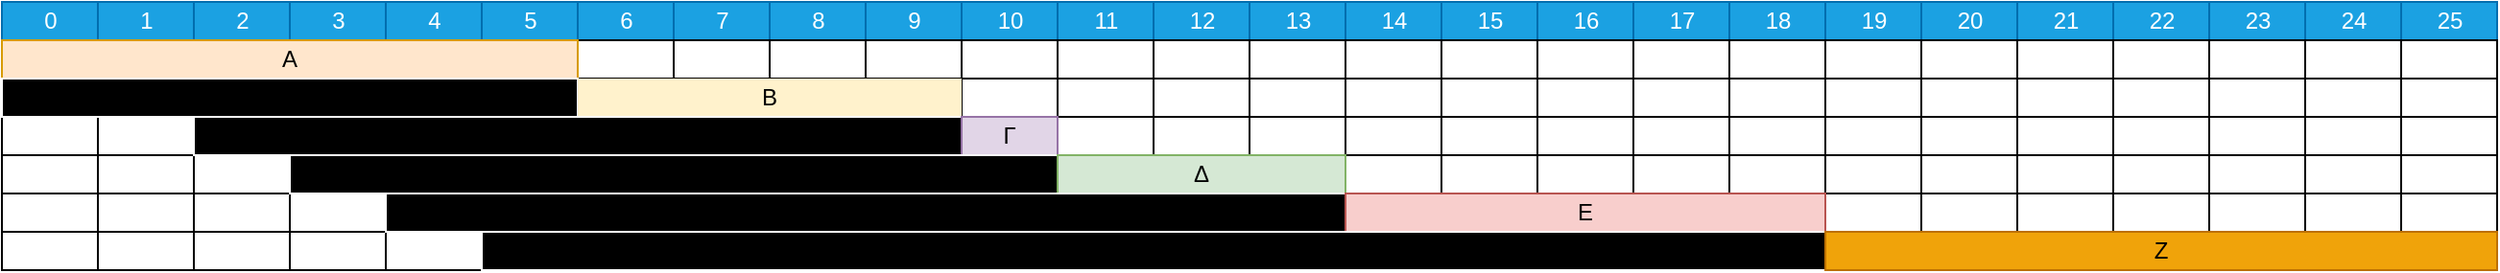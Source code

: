 <mxfile version="20.7.4" type="device"><diagram name="Page-1" id="2c4490ee-f0b8-94ab-5012-d5dc3445f7a3"><mxGraphModel dx="1434" dy="786" grid="1" gridSize="10" guides="1" tooltips="1" connect="0" arrows="1" fold="1" page="1" pageScale="1.5" pageWidth="1169" pageHeight="826" background="#ffffff" math="0" shadow="0"><root><mxCell id="0" style=";html=1;"/><mxCell id="1" style=";html=1;" parent="0"/><mxCell id="7a8b956e7d50b54d-360" value="0" style="align=center;html=1;fillColor=#1ba1e2;fontColor=#ffffff;strokeColor=#006EAF;" parent="1" vertex="1"><mxGeometry x="40" y="340" width="50" height="20" as="geometry"/></mxCell><mxCell id="ocXXfXh9jtsV70e3W2vZ-2" value="1" style="align=center;html=1;fillColor=#1ba1e2;fontColor=#ffffff;strokeColor=#006EAF;" parent="1" vertex="1"><mxGeometry x="90" y="340" width="50" height="20" as="geometry"/></mxCell><mxCell id="ocXXfXh9jtsV70e3W2vZ-3" value="2" style="align=center;html=1;fillColor=#1ba1e2;fontColor=#ffffff;strokeColor=#006EAF;" parent="1" vertex="1"><mxGeometry x="140" y="340" width="50" height="20" as="geometry"/></mxCell><mxCell id="ocXXfXh9jtsV70e3W2vZ-4" value="3" style="align=center;html=1;fillColor=#1ba1e2;fontColor=#ffffff;strokeColor=#006EAF;" parent="1" vertex="1"><mxGeometry x="190" y="340" width="50" height="20" as="geometry"/></mxCell><mxCell id="ocXXfXh9jtsV70e3W2vZ-5" value="4" style="align=center;html=1;fillColor=#1ba1e2;fontColor=#ffffff;strokeColor=#006EAF;" parent="1" vertex="1"><mxGeometry x="240" y="340" width="50" height="20" as="geometry"/></mxCell><mxCell id="ocXXfXh9jtsV70e3W2vZ-6" value="5" style="align=center;html=1;fillColor=#1ba1e2;fontColor=#ffffff;strokeColor=#006EAF;" parent="1" vertex="1"><mxGeometry x="290" y="340" width="50" height="20" as="geometry"/></mxCell><mxCell id="ocXXfXh9jtsV70e3W2vZ-7" value="6" style="align=center;html=1;fillColor=#1ba1e2;fontColor=#ffffff;strokeColor=#006EAF;" parent="1" vertex="1"><mxGeometry x="340" y="340" width="50" height="20" as="geometry"/></mxCell><mxCell id="ocXXfXh9jtsV70e3W2vZ-8" value="7" style="align=center;html=1;fillColor=#1ba1e2;fontColor=#ffffff;strokeColor=#006EAF;" parent="1" vertex="1"><mxGeometry x="390" y="340" width="50" height="20" as="geometry"/></mxCell><mxCell id="ocXXfXh9jtsV70e3W2vZ-9" value="8" style="align=center;html=1;fillColor=#1ba1e2;fontColor=#ffffff;strokeColor=#006EAF;" parent="1" vertex="1"><mxGeometry x="440" y="340" width="50" height="20" as="geometry"/></mxCell><mxCell id="ocXXfXh9jtsV70e3W2vZ-10" value="9" style="align=center;html=1;fillColor=#1ba1e2;fontColor=#ffffff;strokeColor=#006EAF;" parent="1" vertex="1"><mxGeometry x="490" y="340" width="50" height="20" as="geometry"/></mxCell><mxCell id="ocXXfXh9jtsV70e3W2vZ-11" value="10" style="align=center;html=1;fillColor=#1ba1e2;fontColor=#ffffff;strokeColor=#006EAF;" parent="1" vertex="1"><mxGeometry x="540" y="340" width="50" height="20" as="geometry"/></mxCell><mxCell id="ocXXfXh9jtsV70e3W2vZ-12" value="11" style="align=center;html=1;fillColor=#1ba1e2;fontColor=#ffffff;strokeColor=#006EAF;" parent="1" vertex="1"><mxGeometry x="590" y="340" width="50" height="20" as="geometry"/></mxCell><mxCell id="ocXXfXh9jtsV70e3W2vZ-13" value="12" style="align=center;html=1;fillColor=#1ba1e2;fontColor=#ffffff;strokeColor=#006EAF;" parent="1" vertex="1"><mxGeometry x="640" y="340" width="50" height="20" as="geometry"/></mxCell><mxCell id="ocXXfXh9jtsV70e3W2vZ-14" value="13" style="align=center;html=1;fillColor=#1ba1e2;fontColor=#ffffff;strokeColor=#006EAF;" parent="1" vertex="1"><mxGeometry x="690" y="340" width="50" height="20" as="geometry"/></mxCell><mxCell id="ocXXfXh9jtsV70e3W2vZ-15" value="14" style="align=center;html=1;fillColor=#1ba1e2;fontColor=#ffffff;strokeColor=#006EAF;" parent="1" vertex="1"><mxGeometry x="740" y="340" width="50" height="20" as="geometry"/></mxCell><mxCell id="ocXXfXh9jtsV70e3W2vZ-16" value="15" style="align=center;html=1;fillColor=#1ba1e2;fontColor=#ffffff;strokeColor=#006EAF;" parent="1" vertex="1"><mxGeometry x="790" y="340" width="50" height="20" as="geometry"/></mxCell><mxCell id="ocXXfXh9jtsV70e3W2vZ-17" value="16" style="align=center;html=1;fillColor=#1ba1e2;fontColor=#ffffff;strokeColor=#006EAF;" parent="1" vertex="1"><mxGeometry x="840" y="340" width="50" height="20" as="geometry"/></mxCell><mxCell id="ocXXfXh9jtsV70e3W2vZ-18" value="17" style="align=center;html=1;fillColor=#1ba1e2;fontColor=#ffffff;strokeColor=#006EAF;" parent="1" vertex="1"><mxGeometry x="890" y="340" width="50" height="20" as="geometry"/></mxCell><mxCell id="ocXXfXh9jtsV70e3W2vZ-19" value="18" style="align=center;html=1;fillColor=#1ba1e2;fontColor=#ffffff;strokeColor=#006EAF;" parent="1" vertex="1"><mxGeometry x="940" y="340" width="50" height="20" as="geometry"/></mxCell><mxCell id="ocXXfXh9jtsV70e3W2vZ-20" value="19" style="align=center;html=1;fillColor=#1ba1e2;fontColor=#ffffff;strokeColor=#006EAF;" parent="1" vertex="1"><mxGeometry x="990" y="340" width="50" height="20" as="geometry"/></mxCell><mxCell id="ocXXfXh9jtsV70e3W2vZ-21" value="20" style="align=center;html=1;fillColor=#1ba1e2;fontColor=#ffffff;strokeColor=#006EAF;" parent="1" vertex="1"><mxGeometry x="1040" y="340" width="50" height="20" as="geometry"/></mxCell><mxCell id="ocXXfXh9jtsV70e3W2vZ-22" value="21" style="align=center;html=1;fillColor=#1ba1e2;fontColor=#ffffff;strokeColor=#006EAF;" parent="1" vertex="1"><mxGeometry x="1090" y="340" width="50" height="20" as="geometry"/></mxCell><mxCell id="ocXXfXh9jtsV70e3W2vZ-23" value="22" style="align=center;html=1;fillColor=#1ba1e2;fontColor=#ffffff;strokeColor=#006EAF;" parent="1" vertex="1"><mxGeometry x="1140" y="340" width="50" height="20" as="geometry"/></mxCell><mxCell id="ocXXfXh9jtsV70e3W2vZ-24" value="23" style="align=center;html=1;fillColor=#1ba1e2;fontColor=#ffffff;strokeColor=#006EAF;" parent="1" vertex="1"><mxGeometry x="1190" y="340" width="50" height="20" as="geometry"/></mxCell><mxCell id="ocXXfXh9jtsV70e3W2vZ-25" value="24" style="align=center;html=1;fillColor=#1ba1e2;fontColor=#ffffff;strokeColor=#006EAF;" parent="1" vertex="1"><mxGeometry x="1240" y="340" width="50" height="20" as="geometry"/></mxCell><mxCell id="ocXXfXh9jtsV70e3W2vZ-26" value="25" style="align=center;html=1;fillColor=#1ba1e2;fontColor=#ffffff;strokeColor=#006EAF;" parent="1" vertex="1"><mxGeometry x="1290" y="340" width="50" height="20" as="geometry"/></mxCell><mxCell id="ocXXfXh9jtsV70e3W2vZ-27" value="" style="align=left;html=1;" parent="1" vertex="1"><mxGeometry x="40" y="360" width="50" height="20" as="geometry"/></mxCell><mxCell id="ocXXfXh9jtsV70e3W2vZ-28" value="" style="align=left;html=1;" parent="1" vertex="1"><mxGeometry x="90" y="360" width="50" height="20" as="geometry"/></mxCell><mxCell id="ocXXfXh9jtsV70e3W2vZ-29" value="" style="align=left;html=1;" parent="1" vertex="1"><mxGeometry x="140" y="360" width="50" height="20" as="geometry"/></mxCell><mxCell id="ocXXfXh9jtsV70e3W2vZ-30" value="" style="align=left;html=1;" parent="1" vertex="1"><mxGeometry x="190" y="360" width="50" height="20" as="geometry"/></mxCell><mxCell id="ocXXfXh9jtsV70e3W2vZ-31" value="" style="align=left;html=1;" parent="1" vertex="1"><mxGeometry x="240" y="360" width="50" height="20" as="geometry"/></mxCell><mxCell id="ocXXfXh9jtsV70e3W2vZ-32" value="" style="align=left;html=1;" parent="1" vertex="1"><mxGeometry x="290" y="360" width="50" height="20" as="geometry"/></mxCell><mxCell id="ocXXfXh9jtsV70e3W2vZ-33" value="" style="align=left;html=1;" parent="1" vertex="1"><mxGeometry x="340" y="360" width="50" height="20" as="geometry"/></mxCell><mxCell id="ocXXfXh9jtsV70e3W2vZ-34" value="" style="align=left;html=1;" parent="1" vertex="1"><mxGeometry x="390" y="360" width="50" height="20" as="geometry"/></mxCell><mxCell id="ocXXfXh9jtsV70e3W2vZ-35" value="" style="align=left;html=1;" parent="1" vertex="1"><mxGeometry x="440" y="360" width="50" height="20" as="geometry"/></mxCell><mxCell id="ocXXfXh9jtsV70e3W2vZ-36" value="" style="align=left;html=1;" parent="1" vertex="1"><mxGeometry x="490" y="360" width="50" height="20" as="geometry"/></mxCell><mxCell id="ocXXfXh9jtsV70e3W2vZ-37" value="" style="align=left;html=1;" parent="1" vertex="1"><mxGeometry x="540" y="360" width="50" height="20" as="geometry"/></mxCell><mxCell id="ocXXfXh9jtsV70e3W2vZ-38" value="" style="align=left;html=1;" parent="1" vertex="1"><mxGeometry x="590" y="360" width="50" height="20" as="geometry"/></mxCell><mxCell id="ocXXfXh9jtsV70e3W2vZ-39" value="" style="align=left;html=1;" parent="1" vertex="1"><mxGeometry x="640" y="360" width="50" height="20" as="geometry"/></mxCell><mxCell id="ocXXfXh9jtsV70e3W2vZ-40" value="" style="align=left;html=1;" parent="1" vertex="1"><mxGeometry x="690" y="360" width="50" height="20" as="geometry"/></mxCell><mxCell id="ocXXfXh9jtsV70e3W2vZ-41" value="" style="align=left;html=1;" parent="1" vertex="1"><mxGeometry x="740" y="360" width="50" height="20" as="geometry"/></mxCell><mxCell id="ocXXfXh9jtsV70e3W2vZ-42" value="" style="align=left;html=1;" parent="1" vertex="1"><mxGeometry x="790" y="360" width="50" height="20" as="geometry"/></mxCell><mxCell id="ocXXfXh9jtsV70e3W2vZ-43" value="" style="align=left;html=1;" parent="1" vertex="1"><mxGeometry x="840" y="360" width="50" height="20" as="geometry"/></mxCell><mxCell id="ocXXfXh9jtsV70e3W2vZ-44" value="" style="align=left;html=1;" parent="1" vertex="1"><mxGeometry x="890" y="360" width="50" height="20" as="geometry"/></mxCell><mxCell id="ocXXfXh9jtsV70e3W2vZ-45" value="" style="align=left;html=1;" parent="1" vertex="1"><mxGeometry x="940" y="360" width="50" height="20" as="geometry"/></mxCell><mxCell id="ocXXfXh9jtsV70e3W2vZ-46" value="" style="align=left;html=1;" parent="1" vertex="1"><mxGeometry x="990" y="360" width="50" height="20" as="geometry"/></mxCell><mxCell id="ocXXfXh9jtsV70e3W2vZ-47" value="" style="align=left;html=1;" parent="1" vertex="1"><mxGeometry x="1040" y="360" width="50" height="20" as="geometry"/></mxCell><mxCell id="ocXXfXh9jtsV70e3W2vZ-48" value="" style="align=left;html=1;" parent="1" vertex="1"><mxGeometry x="1090" y="360" width="50" height="20" as="geometry"/></mxCell><mxCell id="ocXXfXh9jtsV70e3W2vZ-49" value="" style="align=left;html=1;" parent="1" vertex="1"><mxGeometry x="1140" y="360" width="50" height="20" as="geometry"/></mxCell><mxCell id="ocXXfXh9jtsV70e3W2vZ-50" value="" style="align=left;html=1;" parent="1" vertex="1"><mxGeometry x="1190" y="360" width="50" height="20" as="geometry"/></mxCell><mxCell id="ocXXfXh9jtsV70e3W2vZ-51" value="" style="align=left;html=1;" parent="1" vertex="1"><mxGeometry x="1240" y="360" width="50" height="20" as="geometry"/></mxCell><mxCell id="ocXXfXh9jtsV70e3W2vZ-52" value="" style="align=left;html=1;" parent="1" vertex="1"><mxGeometry x="1290" y="360" width="50" height="20" as="geometry"/></mxCell><mxCell id="ocXXfXh9jtsV70e3W2vZ-53" value="" style="align=left;html=1;" parent="1" vertex="1"><mxGeometry x="40" y="380" width="50" height="20" as="geometry"/></mxCell><mxCell id="ocXXfXh9jtsV70e3W2vZ-54" value="" style="align=left;html=1;" parent="1" vertex="1"><mxGeometry x="90" y="380" width="50" height="20" as="geometry"/></mxCell><mxCell id="ocXXfXh9jtsV70e3W2vZ-55" value="" style="align=left;html=1;" parent="1" vertex="1"><mxGeometry x="140" y="380" width="50" height="20" as="geometry"/></mxCell><mxCell id="ocXXfXh9jtsV70e3W2vZ-56" value="" style="align=left;html=1;" parent="1" vertex="1"><mxGeometry x="190" y="380" width="50" height="20" as="geometry"/></mxCell><mxCell id="ocXXfXh9jtsV70e3W2vZ-57" value="" style="align=left;html=1;" parent="1" vertex="1"><mxGeometry x="240" y="380" width="50" height="20" as="geometry"/></mxCell><mxCell id="ocXXfXh9jtsV70e3W2vZ-58" value="" style="align=left;html=1;" parent="1" vertex="1"><mxGeometry x="290" y="380" width="50" height="20" as="geometry"/></mxCell><mxCell id="ocXXfXh9jtsV70e3W2vZ-59" value="" style="align=left;html=1;" parent="1" vertex="1"><mxGeometry x="340" y="380" width="50" height="20" as="geometry"/></mxCell><mxCell id="ocXXfXh9jtsV70e3W2vZ-60" value="" style="align=left;html=1;" parent="1" vertex="1"><mxGeometry x="390" y="380" width="50" height="20" as="geometry"/></mxCell><mxCell id="ocXXfXh9jtsV70e3W2vZ-61" value="" style="align=left;html=1;" parent="1" vertex="1"><mxGeometry x="440" y="380" width="50" height="20" as="geometry"/></mxCell><mxCell id="ocXXfXh9jtsV70e3W2vZ-62" value="" style="align=left;html=1;" parent="1" vertex="1"><mxGeometry x="490" y="380" width="50" height="20" as="geometry"/></mxCell><mxCell id="ocXXfXh9jtsV70e3W2vZ-63" value="" style="align=left;html=1;" parent="1" vertex="1"><mxGeometry x="540" y="380" width="50" height="20" as="geometry"/></mxCell><mxCell id="ocXXfXh9jtsV70e3W2vZ-64" value="" style="align=left;html=1;" parent="1" vertex="1"><mxGeometry x="590" y="380" width="50" height="20" as="geometry"/></mxCell><mxCell id="ocXXfXh9jtsV70e3W2vZ-65" value="" style="align=left;html=1;" parent="1" vertex="1"><mxGeometry x="640" y="380" width="50" height="20" as="geometry"/></mxCell><mxCell id="ocXXfXh9jtsV70e3W2vZ-66" value="" style="align=left;html=1;" parent="1" vertex="1"><mxGeometry x="690" y="380" width="50" height="20" as="geometry"/></mxCell><mxCell id="ocXXfXh9jtsV70e3W2vZ-67" value="" style="align=left;html=1;" parent="1" vertex="1"><mxGeometry x="740" y="380" width="50" height="20" as="geometry"/></mxCell><mxCell id="ocXXfXh9jtsV70e3W2vZ-68" value="" style="align=left;html=1;" parent="1" vertex="1"><mxGeometry x="790" y="380" width="50" height="20" as="geometry"/></mxCell><mxCell id="ocXXfXh9jtsV70e3W2vZ-69" value="" style="align=left;html=1;" parent="1" vertex="1"><mxGeometry x="840" y="380" width="50" height="20" as="geometry"/></mxCell><mxCell id="ocXXfXh9jtsV70e3W2vZ-70" value="" style="align=left;html=1;" parent="1" vertex="1"><mxGeometry x="890" y="380" width="50" height="20" as="geometry"/></mxCell><mxCell id="ocXXfXh9jtsV70e3W2vZ-71" value="" style="align=left;html=1;" parent="1" vertex="1"><mxGeometry x="940" y="380" width="50" height="20" as="geometry"/></mxCell><mxCell id="ocXXfXh9jtsV70e3W2vZ-72" value="" style="align=left;html=1;" parent="1" vertex="1"><mxGeometry x="990" y="380" width="50" height="20" as="geometry"/></mxCell><mxCell id="ocXXfXh9jtsV70e3W2vZ-73" value="" style="align=left;html=1;" parent="1" vertex="1"><mxGeometry x="1040" y="380" width="50" height="20" as="geometry"/></mxCell><mxCell id="ocXXfXh9jtsV70e3W2vZ-74" value="" style="align=left;html=1;" parent="1" vertex="1"><mxGeometry x="1090" y="380" width="50" height="20" as="geometry"/></mxCell><mxCell id="ocXXfXh9jtsV70e3W2vZ-75" value="" style="align=left;html=1;" parent="1" vertex="1"><mxGeometry x="1140" y="380" width="50" height="20" as="geometry"/></mxCell><mxCell id="ocXXfXh9jtsV70e3W2vZ-76" value="" style="align=left;html=1;" parent="1" vertex="1"><mxGeometry x="1190" y="380" width="50" height="20" as="geometry"/></mxCell><mxCell id="ocXXfXh9jtsV70e3W2vZ-77" value="" style="align=left;html=1;" parent="1" vertex="1"><mxGeometry x="1240" y="380" width="50" height="20" as="geometry"/></mxCell><mxCell id="ocXXfXh9jtsV70e3W2vZ-78" value="" style="align=left;html=1;" parent="1" vertex="1"><mxGeometry x="1290" y="380" width="50" height="20" as="geometry"/></mxCell><mxCell id="ocXXfXh9jtsV70e3W2vZ-79" value="" style="align=left;html=1;" parent="1" vertex="1"><mxGeometry x="40" y="400" width="50" height="20" as="geometry"/></mxCell><mxCell id="ocXXfXh9jtsV70e3W2vZ-80" value="" style="align=left;html=1;" parent="1" vertex="1"><mxGeometry x="90" y="400" width="50" height="20" as="geometry"/></mxCell><mxCell id="ocXXfXh9jtsV70e3W2vZ-81" value="" style="align=left;html=1;" parent="1" vertex="1"><mxGeometry x="140" y="400" width="50" height="20" as="geometry"/></mxCell><mxCell id="ocXXfXh9jtsV70e3W2vZ-239" value="" style="edgeStyle=orthogonalEdgeStyle;rounded=0;orthogonalLoop=1;jettySize=auto;html=1;" parent="1" source="ocXXfXh9jtsV70e3W2vZ-82" target="ocXXfXh9jtsV70e3W2vZ-5" edge="1"><mxGeometry relative="1" as="geometry"/></mxCell><mxCell id="ocXXfXh9jtsV70e3W2vZ-82" value="" style="align=left;html=1;" parent="1" vertex="1"><mxGeometry x="190" y="400" width="50" height="20" as="geometry"/></mxCell><mxCell id="ocXXfXh9jtsV70e3W2vZ-83" value="" style="align=left;html=1;" parent="1" vertex="1"><mxGeometry x="240" y="400" width="50" height="20" as="geometry"/></mxCell><mxCell id="ocXXfXh9jtsV70e3W2vZ-84" value="" style="align=left;html=1;" parent="1" vertex="1"><mxGeometry x="290" y="400" width="50" height="20" as="geometry"/></mxCell><mxCell id="ocXXfXh9jtsV70e3W2vZ-85" value="" style="align=left;html=1;" parent="1" vertex="1"><mxGeometry x="340" y="400" width="50" height="20" as="geometry"/></mxCell><mxCell id="ocXXfXh9jtsV70e3W2vZ-86" value="" style="align=left;html=1;" parent="1" vertex="1"><mxGeometry x="390" y="400" width="50" height="20" as="geometry"/></mxCell><mxCell id="ocXXfXh9jtsV70e3W2vZ-87" value="" style="align=left;html=1;" parent="1" vertex="1"><mxGeometry x="440" y="400" width="50" height="20" as="geometry"/></mxCell><mxCell id="ocXXfXh9jtsV70e3W2vZ-88" value="" style="align=left;html=1;" parent="1" vertex="1"><mxGeometry x="490" y="400" width="50" height="20" as="geometry"/></mxCell><mxCell id="ocXXfXh9jtsV70e3W2vZ-89" value="" style="align=left;html=1;" parent="1" vertex="1"><mxGeometry x="540" y="400" width="50" height="20" as="geometry"/></mxCell><mxCell id="ocXXfXh9jtsV70e3W2vZ-90" value="" style="align=left;html=1;" parent="1" vertex="1"><mxGeometry x="590" y="400" width="50" height="20" as="geometry"/></mxCell><mxCell id="ocXXfXh9jtsV70e3W2vZ-91" value="" style="align=left;html=1;" parent="1" vertex="1"><mxGeometry x="640" y="400" width="50" height="20" as="geometry"/></mxCell><mxCell id="ocXXfXh9jtsV70e3W2vZ-92" value="" style="align=left;html=1;" parent="1" vertex="1"><mxGeometry x="690" y="400" width="50" height="20" as="geometry"/></mxCell><mxCell id="ocXXfXh9jtsV70e3W2vZ-93" value="" style="align=left;html=1;" parent="1" vertex="1"><mxGeometry x="740" y="400" width="50" height="20" as="geometry"/></mxCell><mxCell id="ocXXfXh9jtsV70e3W2vZ-94" value="" style="align=left;html=1;" parent="1" vertex="1"><mxGeometry x="790" y="400" width="50" height="20" as="geometry"/></mxCell><mxCell id="ocXXfXh9jtsV70e3W2vZ-95" value="" style="align=left;html=1;" parent="1" vertex="1"><mxGeometry x="840" y="400" width="50" height="20" as="geometry"/></mxCell><mxCell id="ocXXfXh9jtsV70e3W2vZ-96" value="" style="align=left;html=1;" parent="1" vertex="1"><mxGeometry x="890" y="400" width="50" height="20" as="geometry"/></mxCell><mxCell id="ocXXfXh9jtsV70e3W2vZ-97" value="" style="align=left;html=1;" parent="1" vertex="1"><mxGeometry x="940" y="400" width="50" height="20" as="geometry"/></mxCell><mxCell id="ocXXfXh9jtsV70e3W2vZ-98" value="" style="align=left;html=1;" parent="1" vertex="1"><mxGeometry x="990" y="400" width="50" height="20" as="geometry"/></mxCell><mxCell id="ocXXfXh9jtsV70e3W2vZ-99" value="" style="align=left;html=1;" parent="1" vertex="1"><mxGeometry x="1040" y="400" width="50" height="20" as="geometry"/></mxCell><mxCell id="ocXXfXh9jtsV70e3W2vZ-100" value="" style="align=left;html=1;" parent="1" vertex="1"><mxGeometry x="1090" y="400" width="50" height="20" as="geometry"/></mxCell><mxCell id="ocXXfXh9jtsV70e3W2vZ-101" value="" style="align=left;html=1;" parent="1" vertex="1"><mxGeometry x="1140" y="400" width="50" height="20" as="geometry"/></mxCell><mxCell id="ocXXfXh9jtsV70e3W2vZ-102" value="" style="align=left;html=1;" parent="1" vertex="1"><mxGeometry x="1190" y="400" width="50" height="20" as="geometry"/></mxCell><mxCell id="ocXXfXh9jtsV70e3W2vZ-103" value="" style="align=left;html=1;" parent="1" vertex="1"><mxGeometry x="1240" y="400" width="50" height="20" as="geometry"/></mxCell><mxCell id="ocXXfXh9jtsV70e3W2vZ-104" value="" style="align=left;html=1;" parent="1" vertex="1"><mxGeometry x="1290" y="400" width="50" height="20" as="geometry"/></mxCell><mxCell id="ocXXfXh9jtsV70e3W2vZ-105" value="" style="align=left;html=1;" parent="1" vertex="1"><mxGeometry x="40" y="420" width="50" height="20" as="geometry"/></mxCell><mxCell id="ocXXfXh9jtsV70e3W2vZ-106" value="" style="align=left;html=1;" parent="1" vertex="1"><mxGeometry x="90" y="420" width="50" height="20" as="geometry"/></mxCell><mxCell id="ocXXfXh9jtsV70e3W2vZ-107" value="" style="align=left;html=1;" parent="1" vertex="1"><mxGeometry x="140" y="420" width="50" height="20" as="geometry"/></mxCell><mxCell id="ocXXfXh9jtsV70e3W2vZ-108" value="" style="align=left;html=1;" parent="1" vertex="1"><mxGeometry x="190" y="420" width="50" height="20" as="geometry"/></mxCell><mxCell id="ocXXfXh9jtsV70e3W2vZ-109" value="" style="align=left;html=1;" parent="1" vertex="1"><mxGeometry x="240" y="420" width="50" height="20" as="geometry"/></mxCell><mxCell id="ocXXfXh9jtsV70e3W2vZ-110" value="" style="align=left;html=1;" parent="1" vertex="1"><mxGeometry x="290" y="420" width="50" height="20" as="geometry"/></mxCell><mxCell id="ocXXfXh9jtsV70e3W2vZ-242" value="" style="edgeStyle=orthogonalEdgeStyle;rounded=0;orthogonalLoop=1;jettySize=auto;html=1;" parent="1" source="ocXXfXh9jtsV70e3W2vZ-111" target="ocXXfXh9jtsV70e3W2vZ-236" edge="1"><mxGeometry relative="1" as="geometry"/></mxCell><mxCell id="ocXXfXh9jtsV70e3W2vZ-111" value="" style="align=left;html=1;" parent="1" vertex="1"><mxGeometry x="340" y="420" width="50" height="20" as="geometry"/></mxCell><mxCell id="ocXXfXh9jtsV70e3W2vZ-112" value="" style="align=left;html=1;" parent="1" vertex="1"><mxGeometry x="390" y="420" width="50" height="20" as="geometry"/></mxCell><mxCell id="ocXXfXh9jtsV70e3W2vZ-113" value="" style="align=left;html=1;" parent="1" vertex="1"><mxGeometry x="440" y="420" width="50" height="20" as="geometry"/></mxCell><mxCell id="ocXXfXh9jtsV70e3W2vZ-114" value="" style="align=left;html=1;" parent="1" vertex="1"><mxGeometry x="490" y="420" width="50" height="20" as="geometry"/></mxCell><mxCell id="ocXXfXh9jtsV70e3W2vZ-115" value="" style="align=left;html=1;" parent="1" vertex="1"><mxGeometry x="540" y="420" width="50" height="20" as="geometry"/></mxCell><mxCell id="ocXXfXh9jtsV70e3W2vZ-116" value="" style="align=left;html=1;" parent="1" vertex="1"><mxGeometry x="590" y="420" width="50" height="20" as="geometry"/></mxCell><mxCell id="ocXXfXh9jtsV70e3W2vZ-117" value="" style="align=left;html=1;" parent="1" vertex="1"><mxGeometry x="640" y="420" width="50" height="20" as="geometry"/></mxCell><mxCell id="ocXXfXh9jtsV70e3W2vZ-118" value="" style="align=left;html=1;" parent="1" vertex="1"><mxGeometry x="690" y="420" width="50" height="20" as="geometry"/></mxCell><mxCell id="ocXXfXh9jtsV70e3W2vZ-119" value="" style="align=left;html=1;" parent="1" vertex="1"><mxGeometry x="740" y="420" width="50" height="20" as="geometry"/></mxCell><mxCell id="ocXXfXh9jtsV70e3W2vZ-120" value="" style="align=left;html=1;" parent="1" vertex="1"><mxGeometry x="790" y="420" width="50" height="20" as="geometry"/></mxCell><mxCell id="ocXXfXh9jtsV70e3W2vZ-121" value="" style="align=left;html=1;" parent="1" vertex="1"><mxGeometry x="840" y="420" width="50" height="20" as="geometry"/></mxCell><mxCell id="ocXXfXh9jtsV70e3W2vZ-122" value="" style="align=left;html=1;" parent="1" vertex="1"><mxGeometry x="890" y="420" width="50" height="20" as="geometry"/></mxCell><mxCell id="ocXXfXh9jtsV70e3W2vZ-123" value="" style="align=left;html=1;" parent="1" vertex="1"><mxGeometry x="940" y="420" width="50" height="20" as="geometry"/></mxCell><mxCell id="ocXXfXh9jtsV70e3W2vZ-124" value="" style="align=left;html=1;" parent="1" vertex="1"><mxGeometry x="990" y="420" width="50" height="20" as="geometry"/></mxCell><mxCell id="ocXXfXh9jtsV70e3W2vZ-125" value="" style="align=left;html=1;" parent="1" vertex="1"><mxGeometry x="1040" y="420" width="50" height="20" as="geometry"/></mxCell><mxCell id="ocXXfXh9jtsV70e3W2vZ-126" value="" style="align=left;html=1;" parent="1" vertex="1"><mxGeometry x="1090" y="420" width="50" height="20" as="geometry"/></mxCell><mxCell id="ocXXfXh9jtsV70e3W2vZ-127" value="" style="align=left;html=1;" parent="1" vertex="1"><mxGeometry x="1140" y="420" width="50" height="20" as="geometry"/></mxCell><mxCell id="ocXXfXh9jtsV70e3W2vZ-128" value="" style="align=left;html=1;" parent="1" vertex="1"><mxGeometry x="1190" y="420" width="50" height="20" as="geometry"/></mxCell><mxCell id="ocXXfXh9jtsV70e3W2vZ-129" value="" style="align=left;html=1;" parent="1" vertex="1"><mxGeometry x="1240" y="420" width="50" height="20" as="geometry"/></mxCell><mxCell id="ocXXfXh9jtsV70e3W2vZ-130" value="" style="align=left;html=1;" parent="1" vertex="1"><mxGeometry x="1290" y="420" width="50" height="20" as="geometry"/></mxCell><mxCell id="ocXXfXh9jtsV70e3W2vZ-132" value="" style="align=left;html=1;" parent="1" vertex="1"><mxGeometry x="40" y="440" width="50" height="20" as="geometry"/></mxCell><mxCell id="ocXXfXh9jtsV70e3W2vZ-133" value="" style="align=left;html=1;" parent="1" vertex="1"><mxGeometry x="90" y="440" width="50" height="20" as="geometry"/></mxCell><mxCell id="ocXXfXh9jtsV70e3W2vZ-134" value="" style="align=left;html=1;" parent="1" vertex="1"><mxGeometry x="140" y="440" width="50" height="20" as="geometry"/></mxCell><mxCell id="ocXXfXh9jtsV70e3W2vZ-135" value="" style="align=left;html=1;" parent="1" vertex="1"><mxGeometry x="190" y="440" width="50" height="20" as="geometry"/></mxCell><mxCell id="ocXXfXh9jtsV70e3W2vZ-136" value="" style="align=left;html=1;" parent="1" vertex="1"><mxGeometry x="240" y="440" width="50" height="20" as="geometry"/></mxCell><mxCell id="ocXXfXh9jtsV70e3W2vZ-137" value="" style="align=left;html=1;" parent="1" vertex="1"><mxGeometry x="290" y="440" width="50" height="20" as="geometry"/></mxCell><mxCell id="ocXXfXh9jtsV70e3W2vZ-138" value="" style="align=left;html=1;" parent="1" vertex="1"><mxGeometry x="340" y="440" width="50" height="20" as="geometry"/></mxCell><mxCell id="ocXXfXh9jtsV70e3W2vZ-139" value="" style="align=left;html=1;" parent="1" vertex="1"><mxGeometry x="390" y="440" width="50" height="20" as="geometry"/></mxCell><mxCell id="ocXXfXh9jtsV70e3W2vZ-140" value="" style="align=left;html=1;" parent="1" vertex="1"><mxGeometry x="440" y="440" width="50" height="20" as="geometry"/></mxCell><mxCell id="ocXXfXh9jtsV70e3W2vZ-141" value="" style="align=left;html=1;" parent="1" vertex="1"><mxGeometry x="490" y="440" width="50" height="20" as="geometry"/></mxCell><mxCell id="ocXXfXh9jtsV70e3W2vZ-142" value="" style="align=left;html=1;" parent="1" vertex="1"><mxGeometry x="540" y="440" width="50" height="20" as="geometry"/></mxCell><mxCell id="ocXXfXh9jtsV70e3W2vZ-143" value="" style="align=left;html=1;" parent="1" vertex="1"><mxGeometry x="590" y="440" width="50" height="20" as="geometry"/></mxCell><mxCell id="ocXXfXh9jtsV70e3W2vZ-144" value="" style="align=left;html=1;" parent="1" vertex="1"><mxGeometry x="640" y="440" width="50" height="20" as="geometry"/></mxCell><mxCell id="ocXXfXh9jtsV70e3W2vZ-145" value="" style="align=left;html=1;" parent="1" vertex="1"><mxGeometry x="690" y="440" width="50" height="20" as="geometry"/></mxCell><mxCell id="ocXXfXh9jtsV70e3W2vZ-146" value="" style="align=left;html=1;" parent="1" vertex="1"><mxGeometry x="740" y="440" width="50" height="20" as="geometry"/></mxCell><mxCell id="ocXXfXh9jtsV70e3W2vZ-147" value="" style="align=left;html=1;" parent="1" vertex="1"><mxGeometry x="790" y="440" width="50" height="20" as="geometry"/></mxCell><mxCell id="ocXXfXh9jtsV70e3W2vZ-148" value="" style="align=left;html=1;" parent="1" vertex="1"><mxGeometry x="840" y="440" width="50" height="20" as="geometry"/></mxCell><mxCell id="ocXXfXh9jtsV70e3W2vZ-149" value="" style="align=left;html=1;" parent="1" vertex="1"><mxGeometry x="890" y="440" width="50" height="20" as="geometry"/></mxCell><mxCell id="ocXXfXh9jtsV70e3W2vZ-150" value="" style="align=left;html=1;" parent="1" vertex="1"><mxGeometry x="940" y="440" width="50" height="20" as="geometry"/></mxCell><mxCell id="ocXXfXh9jtsV70e3W2vZ-151" value="" style="align=left;html=1;" parent="1" vertex="1"><mxGeometry x="990" y="440" width="50" height="20" as="geometry"/></mxCell><mxCell id="ocXXfXh9jtsV70e3W2vZ-152" value="" style="align=left;html=1;" parent="1" vertex="1"><mxGeometry x="1040" y="440" width="50" height="20" as="geometry"/></mxCell><mxCell id="ocXXfXh9jtsV70e3W2vZ-153" value="" style="align=left;html=1;" parent="1" vertex="1"><mxGeometry x="1090" y="440" width="50" height="20" as="geometry"/></mxCell><mxCell id="ocXXfXh9jtsV70e3W2vZ-154" value="" style="align=left;html=1;" parent="1" vertex="1"><mxGeometry x="1140" y="440" width="50" height="20" as="geometry"/></mxCell><mxCell id="ocXXfXh9jtsV70e3W2vZ-155" value="" style="align=left;html=1;" parent="1" vertex="1"><mxGeometry x="1190" y="440" width="50" height="20" as="geometry"/></mxCell><mxCell id="ocXXfXh9jtsV70e3W2vZ-156" value="" style="align=left;html=1;" parent="1" vertex="1"><mxGeometry x="1240" y="440" width="50" height="20" as="geometry"/></mxCell><mxCell id="ocXXfXh9jtsV70e3W2vZ-157" value="" style="align=left;html=1;" parent="1" vertex="1"><mxGeometry x="1290" y="440" width="50" height="20" as="geometry"/></mxCell><mxCell id="ocXXfXh9jtsV70e3W2vZ-158" value="" style="align=left;html=1;" parent="1" vertex="1"><mxGeometry x="40" y="460" width="50" height="20" as="geometry"/></mxCell><mxCell id="ocXXfXh9jtsV70e3W2vZ-159" value="" style="align=left;html=1;" parent="1" vertex="1"><mxGeometry x="90" y="460" width="50" height="20" as="geometry"/></mxCell><mxCell id="ocXXfXh9jtsV70e3W2vZ-160" value="" style="align=left;html=1;" parent="1" vertex="1"><mxGeometry x="140" y="460" width="50" height="20" as="geometry"/></mxCell><mxCell id="ocXXfXh9jtsV70e3W2vZ-161" value="" style="align=left;html=1;" parent="1" vertex="1"><mxGeometry x="190" y="460" width="50" height="20" as="geometry"/></mxCell><mxCell id="ocXXfXh9jtsV70e3W2vZ-162" value="" style="align=left;html=1;" parent="1" vertex="1"><mxGeometry x="240" y="460" width="50" height="20" as="geometry"/></mxCell><mxCell id="ocXXfXh9jtsV70e3W2vZ-163" value="" style="align=left;html=1;" parent="1" vertex="1"><mxGeometry x="290" y="460" width="50" height="20" as="geometry"/></mxCell><mxCell id="ocXXfXh9jtsV70e3W2vZ-164" value="" style="align=left;html=1;" parent="1" vertex="1"><mxGeometry x="340" y="460" width="50" height="20" as="geometry"/></mxCell><mxCell id="ocXXfXh9jtsV70e3W2vZ-165" value="" style="align=left;html=1;" parent="1" vertex="1"><mxGeometry x="390" y="460" width="50" height="20" as="geometry"/></mxCell><mxCell id="ocXXfXh9jtsV70e3W2vZ-166" value="" style="align=left;html=1;" parent="1" vertex="1"><mxGeometry x="440" y="460" width="50" height="20" as="geometry"/></mxCell><mxCell id="ocXXfXh9jtsV70e3W2vZ-167" value="" style="align=left;html=1;" parent="1" vertex="1"><mxGeometry x="490" y="460" width="50" height="20" as="geometry"/></mxCell><mxCell id="ocXXfXh9jtsV70e3W2vZ-168" value="" style="align=left;html=1;" parent="1" vertex="1"><mxGeometry x="540" y="460" width="50" height="20" as="geometry"/></mxCell><mxCell id="ocXXfXh9jtsV70e3W2vZ-169" value="" style="align=left;html=1;" parent="1" vertex="1"><mxGeometry x="590" y="460" width="50" height="20" as="geometry"/></mxCell><mxCell id="ocXXfXh9jtsV70e3W2vZ-170" value="" style="align=left;html=1;" parent="1" vertex="1"><mxGeometry x="640" y="460" width="50" height="20" as="geometry"/></mxCell><mxCell id="ocXXfXh9jtsV70e3W2vZ-171" value="" style="align=left;html=1;" parent="1" vertex="1"><mxGeometry x="690" y="460" width="50" height="20" as="geometry"/></mxCell><mxCell id="ocXXfXh9jtsV70e3W2vZ-172" value="" style="align=left;html=1;" parent="1" vertex="1"><mxGeometry x="740" y="460" width="50" height="20" as="geometry"/></mxCell><mxCell id="ocXXfXh9jtsV70e3W2vZ-173" value="" style="align=left;html=1;" parent="1" vertex="1"><mxGeometry x="790" y="460" width="50" height="20" as="geometry"/></mxCell><mxCell id="ocXXfXh9jtsV70e3W2vZ-174" value="" style="align=left;html=1;" parent="1" vertex="1"><mxGeometry x="840" y="460" width="50" height="20" as="geometry"/></mxCell><mxCell id="ocXXfXh9jtsV70e3W2vZ-175" value="" style="align=left;html=1;" parent="1" vertex="1"><mxGeometry x="890" y="460" width="50" height="20" as="geometry"/></mxCell><mxCell id="ocXXfXh9jtsV70e3W2vZ-176" value="" style="align=left;html=1;" parent="1" vertex="1"><mxGeometry x="940" y="460" width="50" height="20" as="geometry"/></mxCell><mxCell id="ocXXfXh9jtsV70e3W2vZ-177" value="" style="align=left;html=1;" parent="1" vertex="1"><mxGeometry x="990" y="460" width="50" height="20" as="geometry"/></mxCell><mxCell id="ocXXfXh9jtsV70e3W2vZ-178" value="" style="align=left;html=1;" parent="1" vertex="1"><mxGeometry x="1040" y="460" width="50" height="20" as="geometry"/></mxCell><mxCell id="ocXXfXh9jtsV70e3W2vZ-179" value="" style="align=left;html=1;" parent="1" vertex="1"><mxGeometry x="1090" y="460" width="50" height="20" as="geometry"/></mxCell><mxCell id="ocXXfXh9jtsV70e3W2vZ-180" value="" style="align=left;html=1;" parent="1" vertex="1"><mxGeometry x="1140" y="460" width="50" height="20" as="geometry"/></mxCell><mxCell id="ocXXfXh9jtsV70e3W2vZ-181" value="" style="align=left;html=1;" parent="1" vertex="1"><mxGeometry x="1190" y="460" width="50" height="20" as="geometry"/></mxCell><mxCell id="ocXXfXh9jtsV70e3W2vZ-182" value="" style="align=left;html=1;" parent="1" vertex="1"><mxGeometry x="1240" y="460" width="50" height="20" as="geometry"/></mxCell><mxCell id="ocXXfXh9jtsV70e3W2vZ-183" value="" style="align=left;html=1;" parent="1" vertex="1"><mxGeometry x="1290" y="460" width="50" height="20" as="geometry"/></mxCell><mxCell id="ocXXfXh9jtsV70e3W2vZ-236" value="A" style="rounded=0;whiteSpace=wrap;html=1;fillColor=#ffe6cc;strokeColor=#d79b00;" parent="1" vertex="1"><mxGeometry x="40" y="360" width="300" height="20" as="geometry"/></mxCell><mxCell id="ocXXfXh9jtsV70e3W2vZ-237" value="" style="rounded=0;whiteSpace=wrap;html=1;fillColor=#000000;strokeColor=#ffffff;glass=0;shadow=0;gradientColor=none;gradientDirection=east;perimeterSpacing=21;" parent="1" vertex="1"><mxGeometry x="40" y="380" width="300" height="20" as="geometry"/></mxCell><mxCell id="ocXXfXh9jtsV70e3W2vZ-238" value="B" style="rounded=0;whiteSpace=wrap;html=1;fillColor=#fff2cc;strokeColor=none;glass=0;shadow=0;" parent="1" vertex="1"><mxGeometry x="340" y="380" width="200" height="20" as="geometry"/></mxCell><mxCell id="ocXXfXh9jtsV70e3W2vZ-240" value="" style="rounded=0;whiteSpace=wrap;html=1;fillColor=#000000;strokeColor=#ffffff;glass=0;shadow=0;gradientColor=none;gradientDirection=east;perimeterSpacing=21;" parent="1" vertex="1"><mxGeometry x="140" y="400" width="400" height="20" as="geometry"/></mxCell><mxCell id="ocXXfXh9jtsV70e3W2vZ-241" value="Γ" style="rounded=0;whiteSpace=wrap;html=1;fillColor=#e1d5e7;strokeColor=#9673a6;glass=0;shadow=0;" parent="1" vertex="1"><mxGeometry x="540" y="400" width="50" height="20" as="geometry"/></mxCell><mxCell id="ocXXfXh9jtsV70e3W2vZ-243" value="" style="rounded=0;whiteSpace=wrap;html=1;fillColor=#000000;strokeColor=#ffffff;glass=0;shadow=0;gradientColor=none;gradientDirection=east;perimeterSpacing=21;" parent="1" vertex="1"><mxGeometry x="190" y="420" width="400" height="20" as="geometry"/></mxCell><mxCell id="ocXXfXh9jtsV70e3W2vZ-244" value="Δ" style="rounded=0;whiteSpace=wrap;html=1;fillColor=#d5e8d4;strokeColor=#82b366;glass=0;shadow=0;" parent="1" vertex="1"><mxGeometry x="590" y="420" width="150" height="20" as="geometry"/></mxCell><mxCell id="ocXXfXh9jtsV70e3W2vZ-245" value="" style="rounded=0;whiteSpace=wrap;html=1;fillColor=#000000;strokeColor=#ffffff;glass=0;shadow=0;gradientColor=none;gradientDirection=east;perimeterSpacing=21;" parent="1" vertex="1"><mxGeometry x="240" y="440" width="500" height="20" as="geometry"/></mxCell><mxCell id="ocXXfXh9jtsV70e3W2vZ-247" value="Ε" style="rounded=0;whiteSpace=wrap;html=1;fillColor=#f8cecc;strokeColor=#b85450;glass=0;shadow=0;" parent="1" vertex="1"><mxGeometry x="740" y="440" width="250" height="20" as="geometry"/></mxCell><mxCell id="ocXXfXh9jtsV70e3W2vZ-248" value="" style="rounded=0;whiteSpace=wrap;html=1;fillColor=#000000;strokeColor=#ffffff;glass=0;shadow=0;gradientColor=none;gradientDirection=east;perimeterSpacing=21;" parent="1" vertex="1"><mxGeometry x="290" y="460" width="700" height="20" as="geometry"/></mxCell><mxCell id="ocXXfXh9jtsV70e3W2vZ-249" value="Ζ" style="rounded=0;whiteSpace=wrap;html=1;fillColor=#f0a30a;strokeColor=#BD7000;glass=0;shadow=0;fontColor=#000000;" parent="1" vertex="1"><mxGeometry x="990" y="460" width="350" height="20" as="geometry"/></mxCell></root></mxGraphModel></diagram></mxfile>